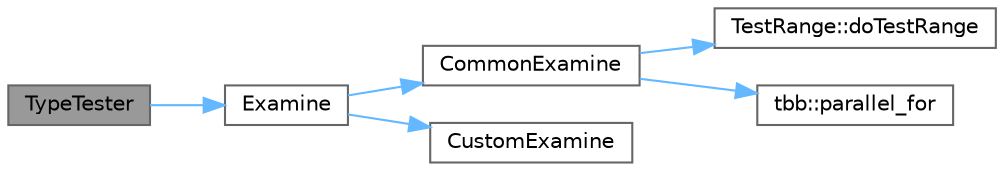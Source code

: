 digraph "TypeTester"
{
 // LATEX_PDF_SIZE
  bgcolor="transparent";
  edge [fontname=Helvetica,fontsize=10,labelfontname=Helvetica,labelfontsize=10];
  node [fontname=Helvetica,fontsize=10,shape=box,height=0.2,width=0.4];
  rankdir="LR";
  Node1 [id="Node000001",label="TypeTester",height=0.2,width=0.4,color="gray40", fillcolor="grey60", style="filled", fontcolor="black",tooltip=" "];
  Node1 -> Node2 [id="edge6_Node000001_Node000002",color="steelblue1",style="solid",tooltip=" "];
  Node2 [id="Node000002",label="Examine",height=0.2,width=0.4,color="grey40", fillcolor="white", style="filled",URL="$test__concurrent__unordered__common_8h.html#a88ea93fa5335eb89fda5a4ae0b33a329",tooltip=" "];
  Node2 -> Node3 [id="edge7_Node000002_Node000003",color="steelblue1",style="solid",tooltip=" "];
  Node3 [id="Node000003",label="CommonExamine",height=0.2,width=0.4,color="grey40", fillcolor="white", style="filled",URL="$test__concurrent__associative__common_8h.html#a09cac2d106b409de5a55ee574ff50004",tooltip=" "];
  Node3 -> Node4 [id="edge8_Node000003_Node000004",color="steelblue1",style="solid",tooltip=" "];
  Node4 [id="Node000004",label="TestRange::doTestRange",height=0.2,width=0.4,color="grey40", fillcolor="white", style="filled",URL="$class_test_range.html#aafdd11fb444c65ccfc24c6d8bedec13e",tooltip=" "];
  Node3 -> Node5 [id="edge9_Node000003_Node000005",color="steelblue1",style="solid",tooltip=" "];
  Node5 [id="Node000005",label="tbb::parallel_for",height=0.2,width=0.4,color="grey40", fillcolor="white", style="filled",URL="$group__algorithms.html#gaa8444c29dc4d2e527a1036717d109aef",tooltip="Parallel iteration over range with default partitioner."];
  Node2 -> Node6 [id="edge10_Node000002_Node000006",color="steelblue1",style="solid",tooltip=" "];
  Node6 [id="Node000006",label="CustomExamine",height=0.2,width=0.4,color="grey40", fillcolor="white", style="filled",URL="$test__concurrent__unordered__common_8h.html#a1e97dfe24ae2cf9aa09987341a7fe674",tooltip=" "];
}
